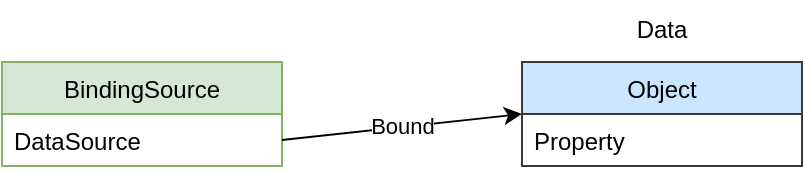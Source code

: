 <mxfile>
    <diagram id="K4BsTPlAUYRowYLgIe8M" name="Page-1">
        <mxGraphModel dx="1064" dy="790" grid="1" gridSize="10" guides="1" tooltips="1" connect="1" arrows="1" fold="1" page="1" pageScale="1" pageWidth="850" pageHeight="1100" background="#ffffff" math="0" shadow="0">
            <root>
                <mxCell id="0"/>
                <mxCell id="1" parent="0"/>
                <mxCell id="2" value="Object" style="swimlane;fontStyle=0;childLayout=stackLayout;horizontal=1;startSize=26;horizontalStack=0;resizeParent=1;resizeParentMax=0;resizeLast=0;collapsible=1;marginBottom=0;fillColor=#cce5ff;strokeColor=#36393d;" parent="1" vertex="1">
                    <mxGeometry x="320" y="71" width="140" height="52" as="geometry">
                        <mxRectangle x="150" y="160" width="50" height="26" as="alternateBounds"/>
                    </mxGeometry>
                </mxCell>
                <mxCell id="3" value="Property" style="text;strokeColor=none;fillColor=none;align=left;verticalAlign=top;spacingLeft=4;spacingRight=4;overflow=hidden;rotatable=0;points=[[0,0.5],[1,0.5]];portConstraint=eastwest;" parent="2" vertex="1">
                    <mxGeometry y="26" width="140" height="26" as="geometry"/>
                </mxCell>
                <mxCell id="6" value="BindingSource" style="swimlane;fontStyle=0;childLayout=stackLayout;horizontal=1;startSize=26;horizontalStack=0;resizeParent=1;resizeParentMax=0;resizeLast=0;collapsible=1;marginBottom=0;fillColor=#d5e8d4;strokeColor=#82b366;" parent="1" vertex="1">
                    <mxGeometry x="60" y="71" width="140" height="52" as="geometry">
                        <mxRectangle x="150" y="160" width="50" height="26" as="alternateBounds"/>
                    </mxGeometry>
                </mxCell>
                <mxCell id="7" value="DataSource" style="text;strokeColor=none;fillColor=none;align=left;verticalAlign=top;spacingLeft=4;spacingRight=4;overflow=hidden;rotatable=0;points=[[0,0.5],[1,0.5]];portConstraint=eastwest;" parent="6" vertex="1">
                    <mxGeometry y="26" width="140" height="26" as="geometry"/>
                </mxCell>
                <mxCell id="9" value="Data" style="text;html=1;strokeColor=none;fillColor=none;align=center;verticalAlign=middle;whiteSpace=wrap;rounded=0;" parent="1" vertex="1">
                    <mxGeometry x="320" y="40" width="140" height="30" as="geometry"/>
                </mxCell>
                <mxCell id="14" value="Bound" style="endArrow=classic;html=1;exitX=1;exitY=0.5;exitDx=0;exitDy=0;entryX=0;entryY=0.5;entryDx=0;entryDy=0;" parent="1" source="7" target="2" edge="1">
                    <mxGeometry width="50" height="50" relative="1" as="geometry">
                        <mxPoint x="240" y="200" as="sourcePoint"/>
                        <mxPoint x="290" y="150" as="targetPoint"/>
                    </mxGeometry>
                </mxCell>
            </root>
        </mxGraphModel>
    </diagram>
</mxfile>